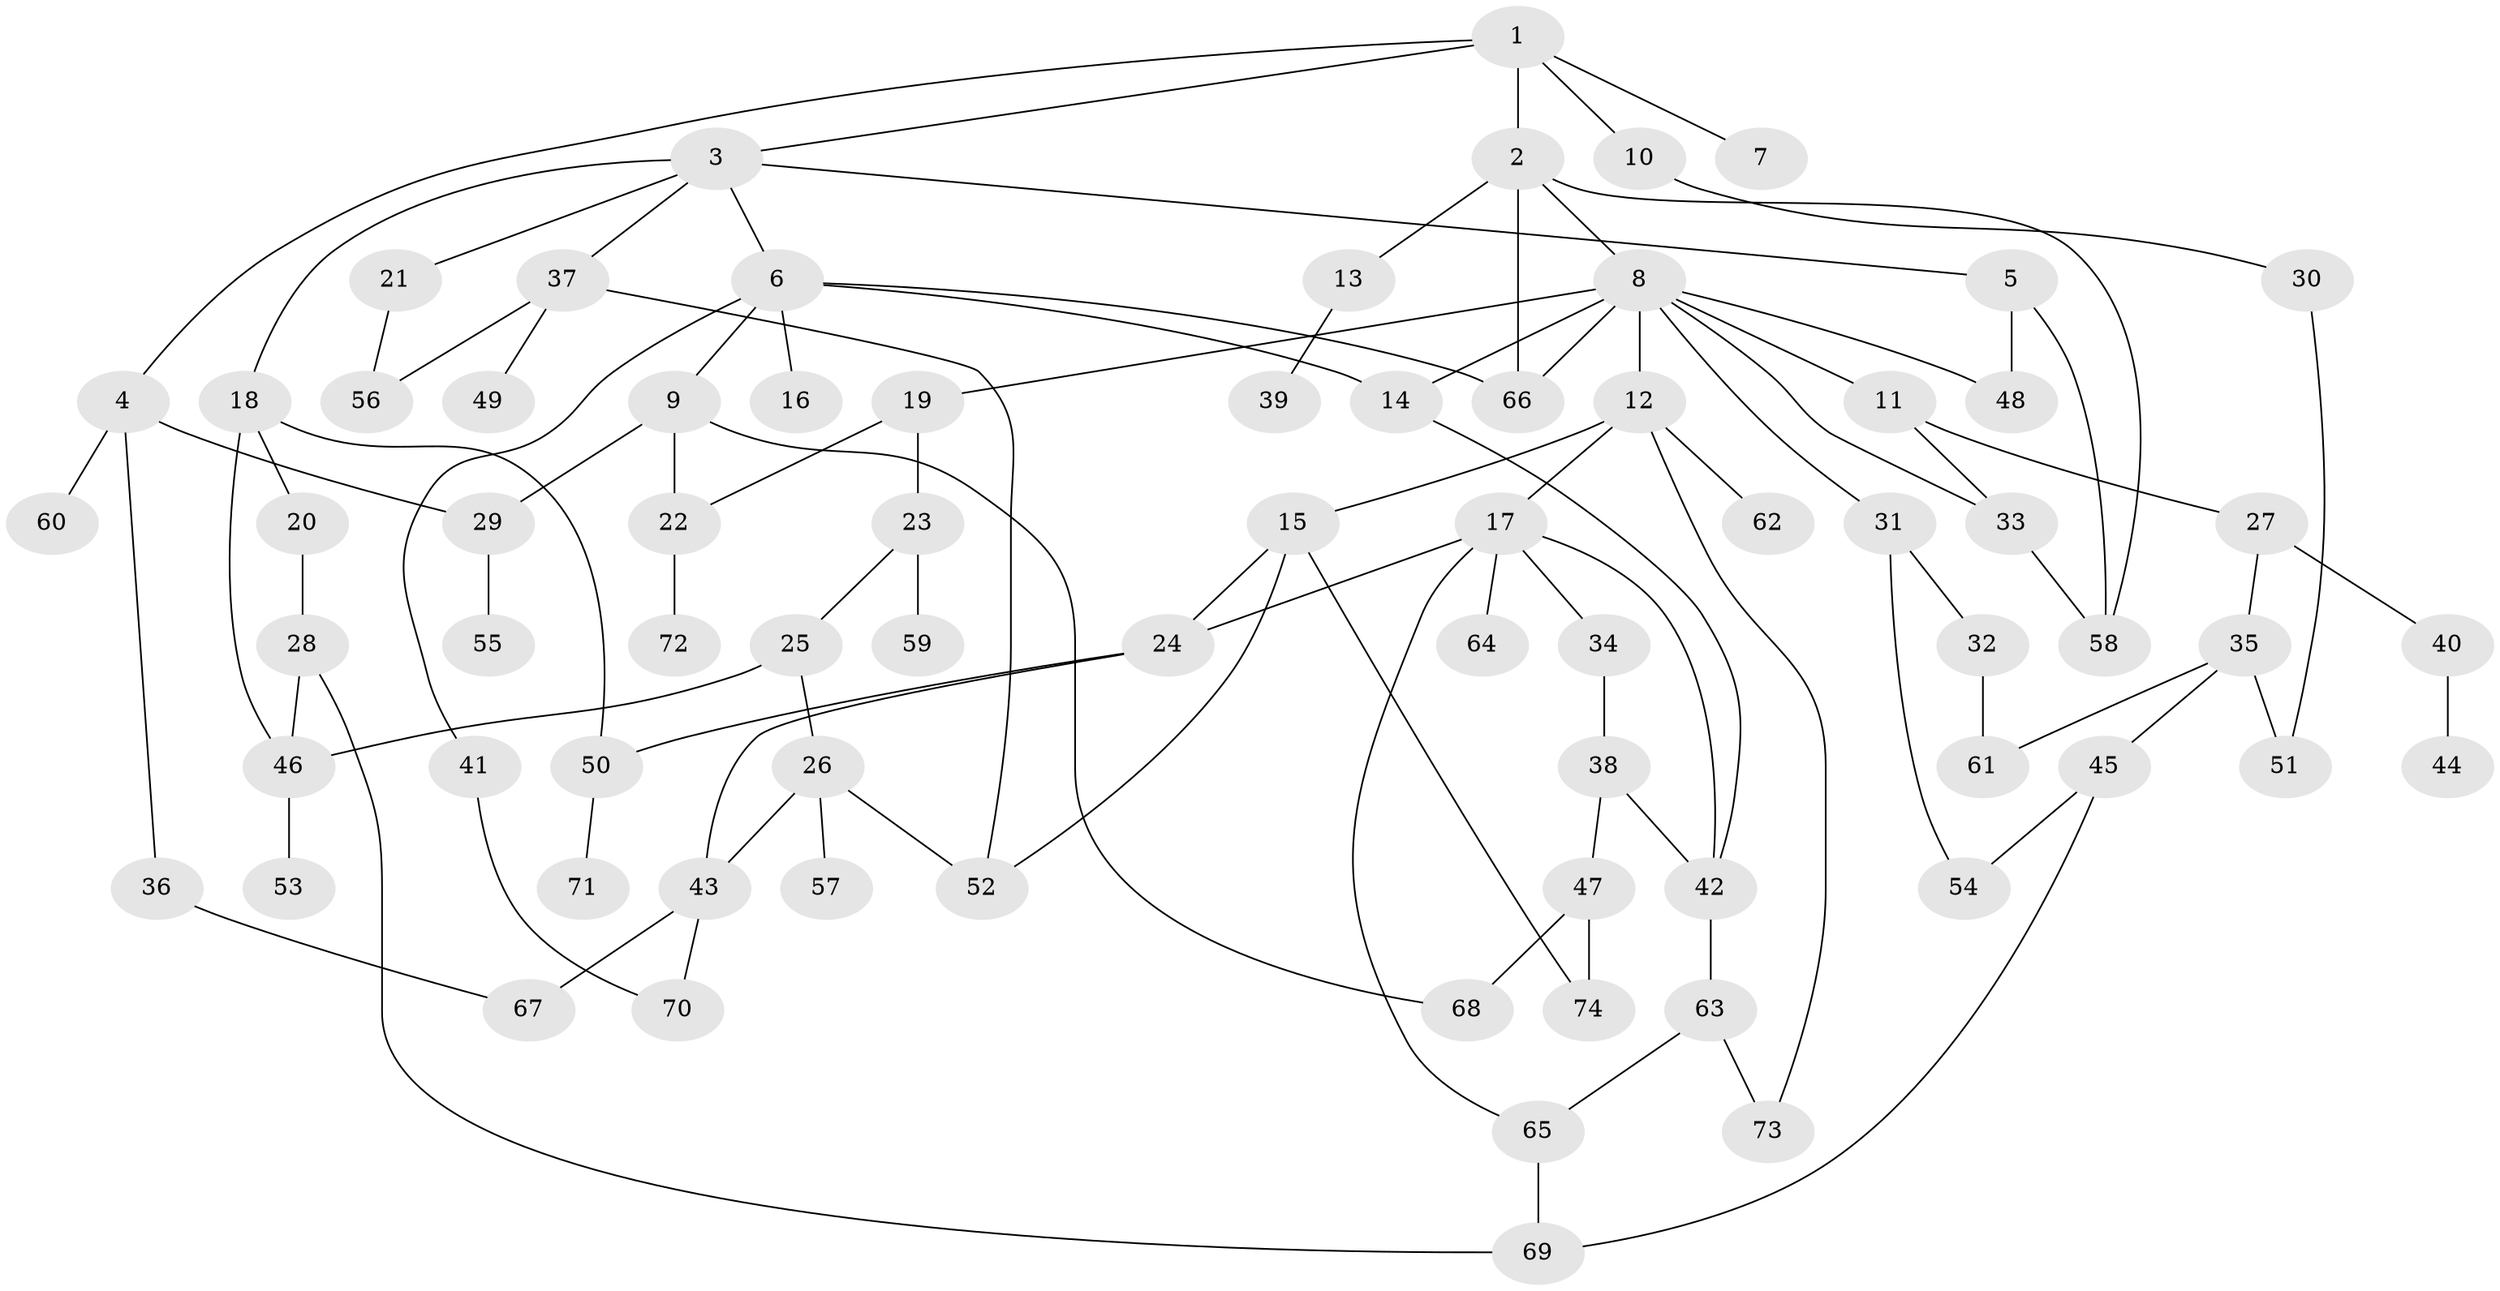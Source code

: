 // coarse degree distribution, {13: 0.045454545454545456, 1: 0.2727272727272727, 6: 0.045454545454545456, 2: 0.22727272727272727, 7: 0.045454545454545456, 4: 0.18181818181818182, 5: 0.09090909090909091, 3: 0.09090909090909091}
// Generated by graph-tools (version 1.1) at 2025/16/03/04/25 18:16:49]
// undirected, 74 vertices, 103 edges
graph export_dot {
graph [start="1"]
  node [color=gray90,style=filled];
  1;
  2;
  3;
  4;
  5;
  6;
  7;
  8;
  9;
  10;
  11;
  12;
  13;
  14;
  15;
  16;
  17;
  18;
  19;
  20;
  21;
  22;
  23;
  24;
  25;
  26;
  27;
  28;
  29;
  30;
  31;
  32;
  33;
  34;
  35;
  36;
  37;
  38;
  39;
  40;
  41;
  42;
  43;
  44;
  45;
  46;
  47;
  48;
  49;
  50;
  51;
  52;
  53;
  54;
  55;
  56;
  57;
  58;
  59;
  60;
  61;
  62;
  63;
  64;
  65;
  66;
  67;
  68;
  69;
  70;
  71;
  72;
  73;
  74;
  1 -- 2;
  1 -- 3;
  1 -- 4;
  1 -- 7;
  1 -- 10;
  2 -- 8;
  2 -- 13;
  2 -- 58;
  2 -- 66;
  3 -- 5;
  3 -- 6;
  3 -- 18;
  3 -- 21;
  3 -- 37;
  4 -- 29;
  4 -- 36;
  4 -- 60;
  5 -- 48;
  5 -- 58;
  6 -- 9;
  6 -- 14;
  6 -- 16;
  6 -- 41;
  6 -- 66;
  8 -- 11;
  8 -- 12;
  8 -- 19;
  8 -- 31;
  8 -- 33;
  8 -- 48;
  8 -- 66;
  8 -- 14;
  9 -- 22;
  9 -- 68;
  9 -- 29;
  10 -- 30;
  11 -- 27;
  11 -- 33;
  12 -- 15;
  12 -- 17;
  12 -- 62;
  12 -- 73;
  13 -- 39;
  14 -- 42;
  15 -- 74;
  15 -- 52;
  15 -- 24;
  17 -- 24;
  17 -- 34;
  17 -- 64;
  17 -- 65;
  17 -- 42;
  18 -- 20;
  18 -- 46;
  18 -- 50;
  19 -- 23;
  19 -- 22;
  20 -- 28;
  21 -- 56;
  22 -- 72;
  23 -- 25;
  23 -- 59;
  24 -- 43;
  24 -- 50;
  25 -- 26;
  25 -- 46;
  26 -- 57;
  26 -- 52;
  26 -- 43;
  27 -- 35;
  27 -- 40;
  28 -- 46;
  28 -- 69;
  29 -- 55;
  30 -- 51;
  31 -- 32;
  31 -- 54;
  32 -- 61;
  33 -- 58;
  34 -- 38;
  35 -- 45;
  35 -- 51;
  35 -- 61;
  36 -- 67;
  37 -- 49;
  37 -- 52;
  37 -- 56;
  38 -- 42;
  38 -- 47;
  40 -- 44;
  41 -- 70;
  42 -- 63;
  43 -- 67;
  43 -- 70;
  45 -- 69;
  45 -- 54;
  46 -- 53;
  47 -- 74;
  47 -- 68;
  50 -- 71;
  63 -- 65;
  63 -- 73;
  65 -- 69;
}
